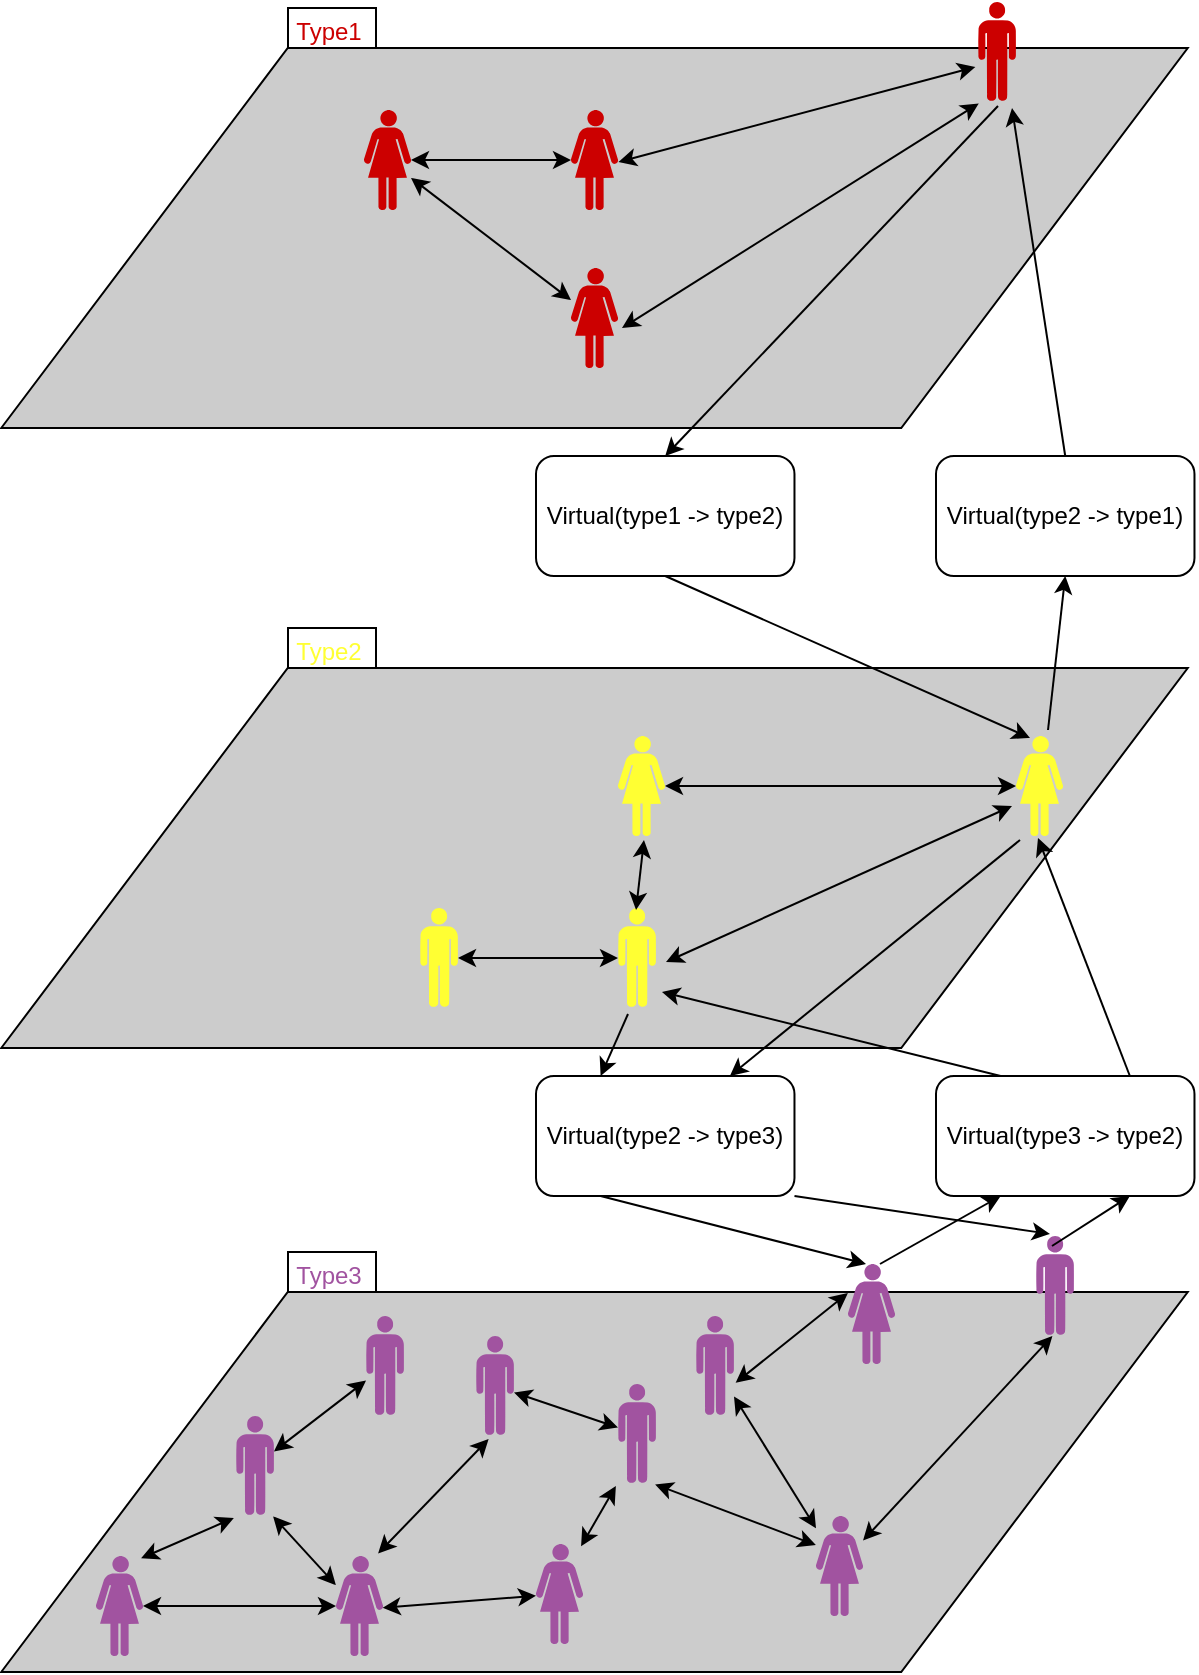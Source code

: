 <mxfile version="24.0.1" type="github">
  <diagram name="Page-1" id="404_kxYsZ5X8p2S8uvQf">
    <mxGraphModel dx="1647" dy="-85" grid="1" gridSize="10" guides="1" tooltips="1" connect="1" arrows="1" fold="1" page="1" pageScale="1" pageWidth="850" pageHeight="1100" math="0" shadow="0">
      <root>
        <mxCell id="0" />
        <mxCell id="1" parent="0" />
        <mxCell id="8ftiR1pAZEAG93mxzUA_-40" value="" style="shape=parallelogram;perimeter=parallelogramPerimeter;whiteSpace=wrap;html=1;fixedSize=1;size=143.25;fillColor=#000000;fillOpacity=20;" parent="1" vertex="1">
          <mxGeometry x="582.62" y="1768" width="593.25" height="190" as="geometry" />
        </mxCell>
        <mxCell id="0Rgwea09dTIiz1nyik_j-15" value="" style="rounded=0;whiteSpace=wrap;html=1;fillColor=none;" parent="1" vertex="1">
          <mxGeometry x="726" y="1126" width="44" height="20" as="geometry" />
        </mxCell>
        <mxCell id="8ftiR1pAZEAG93mxzUA_-39" value="" style="shape=parallelogram;perimeter=parallelogramPerimeter;whiteSpace=wrap;html=1;fixedSize=1;size=143.25;fillColor=#000000;fillOpacity=20;" parent="1" vertex="1">
          <mxGeometry x="582.62" y="1456" width="593.25" height="190" as="geometry" />
        </mxCell>
        <mxCell id="8ftiR1pAZEAG93mxzUA_-38" value="" style="shape=parallelogram;perimeter=parallelogramPerimeter;whiteSpace=wrap;html=1;fixedSize=1;size=143.25;fillColor=#000000;fillOpacity=20;" parent="1" vertex="1">
          <mxGeometry x="582.62" y="1146" width="593.25" height="190" as="geometry" />
        </mxCell>
        <mxCell id="8ftiR1pAZEAG93mxzUA_-18" value="" style="rounded=0;orthogonalLoop=1;jettySize=auto;html=1;startArrow=classic;startFill=1;" parent="1" source="8ftiR1pAZEAG93mxzUA_-8" target="8ftiR1pAZEAG93mxzUA_-17" edge="1">
          <mxGeometry relative="1" as="geometry" />
        </mxCell>
        <mxCell id="8ftiR1pAZEAG93mxzUA_-8" value="" style="verticalLabelPosition=bottom;sketch=0;html=1;fillColor=#A153A0;verticalAlign=top;align=center;pointerEvents=1;shape=mxgraph.cisco_safe.design.actor_1;" parent="1" vertex="1">
          <mxGeometry x="630" y="1900" width="23.5" height="50" as="geometry" />
        </mxCell>
        <mxCell id="8ftiR1pAZEAG93mxzUA_-16" value="" style="rounded=0;orthogonalLoop=1;jettySize=auto;html=1;startArrow=classic;startFill=1;" parent="1" source="8ftiR1pAZEAG93mxzUA_-9" target="8ftiR1pAZEAG93mxzUA_-15" edge="1">
          <mxGeometry relative="1" as="geometry" />
        </mxCell>
        <mxCell id="8ftiR1pAZEAG93mxzUA_-9" value="" style="verticalLabelPosition=bottom;sketch=0;html=1;fillColor=#A153A0;verticalAlign=top;align=center;pointerEvents=1;shape=mxgraph.cisco_safe.design.actor_2;" parent="1" vertex="1">
          <mxGeometry x="700" y="1830" width="19" height="50" as="geometry" />
        </mxCell>
        <mxCell id="8ftiR1pAZEAG93mxzUA_-10" value="" style="verticalLabelPosition=bottom;sketch=0;html=1;fillColor=#A153A0;verticalAlign=top;align=center;pointerEvents=1;shape=mxgraph.cisco_safe.design.actor_2;" parent="1" vertex="1">
          <mxGeometry x="1100" y="1740" width="19" height="50" as="geometry" />
        </mxCell>
        <mxCell id="8ftiR1pAZEAG93mxzUA_-11" value="" style="verticalLabelPosition=bottom;sketch=0;html=1;fillColor=#CC0000;verticalAlign=top;align=center;pointerEvents=1;shape=mxgraph.cisco_safe.design.actor_2;" parent="1" vertex="1">
          <mxGeometry x="1071" y="1123" width="19" height="50" as="geometry" />
        </mxCell>
        <mxCell id="0Rgwea09dTIiz1nyik_j-6" value="" style="rounded=0;orthogonalLoop=1;jettySize=auto;html=1;startArrow=classic;startFill=1;" parent="1" source="8ftiR1pAZEAG93mxzUA_-12" target="0Rgwea09dTIiz1nyik_j-5" edge="1">
          <mxGeometry relative="1" as="geometry" />
        </mxCell>
        <mxCell id="8ftiR1pAZEAG93mxzUA_-12" value="" style="verticalLabelPosition=bottom;sketch=0;html=1;fillColor=#FFFF33;verticalAlign=top;align=center;pointerEvents=1;shape=mxgraph.cisco_safe.design.actor_1;" parent="1" vertex="1">
          <mxGeometry x="1090" y="1490" width="23.5" height="50" as="geometry" />
        </mxCell>
        <mxCell id="8ftiR1pAZEAG93mxzUA_-14" value="" style="endArrow=classic;html=1;rounded=0;exitX=0.959;exitY=0.023;exitDx=0;exitDy=0;exitPerimeter=0;entryX=-0.056;entryY=1.019;entryDx=0;entryDy=0;entryPerimeter=0;startArrow=classic;startFill=1;" parent="1" source="8ftiR1pAZEAG93mxzUA_-8" target="8ftiR1pAZEAG93mxzUA_-9" edge="1">
          <mxGeometry width="50" height="50" relative="1" as="geometry">
            <mxPoint x="566" y="1890" as="sourcePoint" />
            <mxPoint x="616" y="1840" as="targetPoint" />
          </mxGeometry>
        </mxCell>
        <mxCell id="8ftiR1pAZEAG93mxzUA_-15" value="" style="verticalLabelPosition=bottom;sketch=0;html=1;fillColor=#A153A0;verticalAlign=top;align=center;pointerEvents=1;shape=mxgraph.cisco_safe.design.actor_2;" parent="1" vertex="1">
          <mxGeometry x="765" y="1780" width="19" height="50" as="geometry" />
        </mxCell>
        <mxCell id="8ftiR1pAZEAG93mxzUA_-17" value="" style="verticalLabelPosition=bottom;sketch=0;html=1;fillColor=#A153A0;verticalAlign=top;align=center;pointerEvents=1;shape=mxgraph.cisco_safe.design.actor_1;" parent="1" vertex="1">
          <mxGeometry x="750" y="1900" width="23.5" height="50" as="geometry" />
        </mxCell>
        <mxCell id="8ftiR1pAZEAG93mxzUA_-19" value="" style="rounded=0;orthogonalLoop=1;jettySize=auto;html=1;startArrow=classic;startFill=1;exitX=0.977;exitY=1.004;exitDx=0;exitDy=0;exitPerimeter=0;entryX=-0.003;entryY=0.291;entryDx=0;entryDy=0;entryPerimeter=0;" parent="1" source="8ftiR1pAZEAG93mxzUA_-9" target="8ftiR1pAZEAG93mxzUA_-17" edge="1">
          <mxGeometry relative="1" as="geometry">
            <mxPoint x="650" y="1994" as="sourcePoint" />
            <mxPoint x="773" y="1986" as="targetPoint" />
          </mxGeometry>
        </mxCell>
        <mxCell id="8ftiR1pAZEAG93mxzUA_-20" value="" style="rounded=0;orthogonalLoop=1;jettySize=auto;html=1;startArrow=classic;startFill=1;entryX=0.993;entryY=0.517;entryDx=0;entryDy=0;entryPerimeter=0;" parent="1" source="8ftiR1pAZEAG93mxzUA_-21" target="8ftiR1pAZEAG93mxzUA_-17" edge="1">
          <mxGeometry relative="1" as="geometry" />
        </mxCell>
        <mxCell id="8ftiR1pAZEAG93mxzUA_-21" value="" style="verticalLabelPosition=bottom;sketch=0;html=1;fillColor=#A153A0;verticalAlign=top;align=center;pointerEvents=1;shape=mxgraph.cisco_safe.design.actor_1;" parent="1" vertex="1">
          <mxGeometry x="850" y="1894" width="23.5" height="50" as="geometry" />
        </mxCell>
        <mxCell id="8ftiR1pAZEAG93mxzUA_-22" value="" style="rounded=0;orthogonalLoop=1;jettySize=auto;html=1;startArrow=classic;startFill=1;" parent="1" source="8ftiR1pAZEAG93mxzUA_-23" target="8ftiR1pAZEAG93mxzUA_-25" edge="1">
          <mxGeometry relative="1" as="geometry" />
        </mxCell>
        <mxCell id="8ftiR1pAZEAG93mxzUA_-23" value="" style="verticalLabelPosition=bottom;sketch=0;html=1;fillColor=#A153A0;verticalAlign=top;align=center;pointerEvents=1;shape=mxgraph.cisco_safe.design.actor_2;" parent="1" vertex="1">
          <mxGeometry x="891" y="1814" width="19" height="50" as="geometry" />
        </mxCell>
        <mxCell id="8ftiR1pAZEAG93mxzUA_-24" value="" style="endArrow=classic;html=1;rounded=0;exitX=0.959;exitY=0.023;exitDx=0;exitDy=0;exitPerimeter=0;entryX=-0.056;entryY=1.019;entryDx=0;entryDy=0;entryPerimeter=0;startArrow=classic;startFill=1;" parent="1" source="8ftiR1pAZEAG93mxzUA_-21" target="8ftiR1pAZEAG93mxzUA_-23" edge="1">
          <mxGeometry width="50" height="50" relative="1" as="geometry">
            <mxPoint x="776" y="1850" as="sourcePoint" />
            <mxPoint x="826" y="1800" as="targetPoint" />
          </mxGeometry>
        </mxCell>
        <mxCell id="8ftiR1pAZEAG93mxzUA_-25" value="" style="verticalLabelPosition=bottom;sketch=0;html=1;fillColor=#A153A0;verticalAlign=top;align=center;pointerEvents=1;shape=mxgraph.cisco_safe.design.actor_2;" parent="1" vertex="1">
          <mxGeometry x="820" y="1790" width="19" height="50" as="geometry" />
        </mxCell>
        <mxCell id="8ftiR1pAZEAG93mxzUA_-26" value="" style="verticalLabelPosition=bottom;sketch=0;html=1;fillColor=#A153A0;verticalAlign=top;align=center;pointerEvents=1;shape=mxgraph.cisco_safe.design.actor_1;" parent="1" vertex="1">
          <mxGeometry x="990" y="1880" width="23.5" height="50" as="geometry" />
        </mxCell>
        <mxCell id="8ftiR1pAZEAG93mxzUA_-27" value="" style="rounded=0;orthogonalLoop=1;jettySize=auto;html=1;startArrow=classic;startFill=1;exitX=0.977;exitY=1.004;exitDx=0;exitDy=0;exitPerimeter=0;entryX=-0.003;entryY=0.291;entryDx=0;entryDy=0;entryPerimeter=0;" parent="1" source="8ftiR1pAZEAG93mxzUA_-23" target="8ftiR1pAZEAG93mxzUA_-26" edge="1">
          <mxGeometry relative="1" as="geometry">
            <mxPoint x="860" y="1954" as="sourcePoint" />
            <mxPoint x="983" y="1946" as="targetPoint" />
          </mxGeometry>
        </mxCell>
        <mxCell id="8ftiR1pAZEAG93mxzUA_-28" value="" style="rounded=0;orthogonalLoop=1;jettySize=auto;html=1;startArrow=classic;startFill=1;exitX=0.332;exitY=1.031;exitDx=0;exitDy=0;exitPerimeter=0;entryX=0.896;entryY=-0.026;entryDx=0;entryDy=0;entryPerimeter=0;" parent="1" source="8ftiR1pAZEAG93mxzUA_-25" target="8ftiR1pAZEAG93mxzUA_-17" edge="1">
          <mxGeometry relative="1" as="geometry">
            <mxPoint x="695" y="1940" as="sourcePoint" />
            <mxPoint x="773" y="1975" as="targetPoint" />
          </mxGeometry>
        </mxCell>
        <mxCell id="8ftiR1pAZEAG93mxzUA_-33" value="" style="rounded=0;orthogonalLoop=1;jettySize=auto;html=1;startArrow=classic;startFill=1;" parent="1" source="8ftiR1pAZEAG93mxzUA_-29" target="8ftiR1pAZEAG93mxzUA_-26" edge="1">
          <mxGeometry relative="1" as="geometry" />
        </mxCell>
        <mxCell id="8ftiR1pAZEAG93mxzUA_-29" value="" style="verticalLabelPosition=bottom;sketch=0;html=1;fillColor=#A153A0;verticalAlign=top;align=center;pointerEvents=1;shape=mxgraph.cisco_safe.design.actor_2;" parent="1" vertex="1">
          <mxGeometry x="930" y="1780" width="19" height="50" as="geometry" />
        </mxCell>
        <mxCell id="8ftiR1pAZEAG93mxzUA_-30" value="" style="verticalLabelPosition=bottom;sketch=0;html=1;fillColor=#A153A0;verticalAlign=top;align=center;pointerEvents=1;shape=mxgraph.cisco_safe.design.actor_1;" parent="1" vertex="1">
          <mxGeometry x="1006" y="1754" width="23.5" height="50" as="geometry" />
        </mxCell>
        <mxCell id="8ftiR1pAZEAG93mxzUA_-31" value="" style="rounded=0;orthogonalLoop=1;jettySize=auto;html=1;startArrow=classic;startFill=1;exitX=1.043;exitY=0.668;exitDx=0;exitDy=0;exitPerimeter=0;entryX=-0.003;entryY=0.291;entryDx=0;entryDy=0;entryPerimeter=0;" parent="1" source="8ftiR1pAZEAG93mxzUA_-29" target="8ftiR1pAZEAG93mxzUA_-30" edge="1">
          <mxGeometry relative="1" as="geometry">
            <mxPoint x="908.37" y="1884" as="sourcePoint" />
            <mxPoint x="1031.37" y="1876" as="targetPoint" />
          </mxGeometry>
        </mxCell>
        <mxCell id="0Rgwea09dTIiz1nyik_j-4" value="" style="rounded=0;orthogonalLoop=1;jettySize=auto;html=1;startArrow=classic;startFill=1;" parent="1" source="8ftiR1pAZEAG93mxzUA_-36" target="0Rgwea09dTIiz1nyik_j-3" edge="1">
          <mxGeometry relative="1" as="geometry" />
        </mxCell>
        <mxCell id="8ftiR1pAZEAG93mxzUA_-36" value="" style="verticalLabelPosition=bottom;sketch=0;html=1;fillColor=#FFFF33;verticalAlign=top;align=center;pointerEvents=1;shape=mxgraph.cisco_safe.design.actor_2;" parent="1" vertex="1">
          <mxGeometry x="891" y="1576" width="19" height="50" as="geometry" />
        </mxCell>
        <mxCell id="0Rgwea09dTIiz1nyik_j-30" value="" style="rounded=0;orthogonalLoop=1;jettySize=auto;html=1;startArrow=classic;startFill=1;" parent="1" source="8ftiR1pAZEAG93mxzUA_-37" target="0Rgwea09dTIiz1nyik_j-29" edge="1">
          <mxGeometry relative="1" as="geometry" />
        </mxCell>
        <mxCell id="8ftiR1pAZEAG93mxzUA_-37" value="" style="verticalLabelPosition=bottom;sketch=0;html=1;fillColor=#CC0000;verticalAlign=top;align=center;pointerEvents=1;shape=mxgraph.cisco_safe.design.actor_1;" parent="1" vertex="1">
          <mxGeometry x="867.5" y="1177" width="23.5" height="50" as="geometry" />
        </mxCell>
        <mxCell id="0Rgwea09dTIiz1nyik_j-2" value="" style="rounded=0;orthogonalLoop=1;jettySize=auto;html=1;startArrow=classic;startFill=1;exitX=1.263;exitY=0.54;exitDx=0;exitDy=0;exitPerimeter=0;entryX=-0.085;entryY=0.7;entryDx=0;entryDy=0;entryPerimeter=0;" parent="1" source="8ftiR1pAZEAG93mxzUA_-36" target="8ftiR1pAZEAG93mxzUA_-12" edge="1">
          <mxGeometry relative="1" as="geometry">
            <mxPoint x="960" y="1769" as="sourcePoint" />
            <mxPoint x="1016" y="1725" as="targetPoint" />
          </mxGeometry>
        </mxCell>
        <mxCell id="0Rgwea09dTIiz1nyik_j-3" value="" style="verticalLabelPosition=bottom;sketch=0;html=1;fillColor=#FFFF33;verticalAlign=top;align=center;pointerEvents=1;shape=mxgraph.cisco_safe.design.actor_2;" parent="1" vertex="1">
          <mxGeometry x="792" y="1576" width="19" height="50" as="geometry" />
        </mxCell>
        <mxCell id="0Rgwea09dTIiz1nyik_j-5" value="" style="verticalLabelPosition=bottom;sketch=0;html=1;fillColor=#FFFF33;verticalAlign=top;align=center;pointerEvents=1;shape=mxgraph.cisco_safe.design.actor_1;" parent="1" vertex="1">
          <mxGeometry x="891" y="1490" width="23.5" height="50" as="geometry" />
        </mxCell>
        <mxCell id="0Rgwea09dTIiz1nyik_j-7" value="" style="rounded=0;orthogonalLoop=1;jettySize=auto;html=1;startArrow=classic;startFill=1;exitX=0.474;exitY=0.02;exitDx=0;exitDy=0;exitPerimeter=0;entryX=0.553;entryY=1.04;entryDx=0;entryDy=0;entryPerimeter=0;" parent="1" source="8ftiR1pAZEAG93mxzUA_-36" target="0Rgwea09dTIiz1nyik_j-5" edge="1">
          <mxGeometry relative="1" as="geometry">
            <mxPoint x="901" y="1611" as="sourcePoint" />
            <mxPoint x="821" y="1611" as="targetPoint" />
          </mxGeometry>
        </mxCell>
        <mxCell id="0Rgwea09dTIiz1nyik_j-14" value="&lt;font color=&quot;#cc0000&quot;&gt;Type1&lt;/font&gt;" style="text;html=1;align=center;verticalAlign=middle;resizable=0;points=[];autosize=1;strokeColor=none;fillColor=none;" parent="1" vertex="1">
          <mxGeometry x="716" y="1123" width="60" height="30" as="geometry" />
        </mxCell>
        <mxCell id="0Rgwea09dTIiz1nyik_j-16" value="" style="rounded=0;whiteSpace=wrap;html=1;fillColor=none;" parent="1" vertex="1">
          <mxGeometry x="726" y="1436" width="44" height="20" as="geometry" />
        </mxCell>
        <mxCell id="0Rgwea09dTIiz1nyik_j-17" value="&lt;font color=&quot;#ffff33&quot;&gt;Type2&lt;/font&gt;" style="text;html=1;align=center;verticalAlign=middle;resizable=0;points=[];autosize=1;strokeColor=none;fillColor=none;" parent="1" vertex="1">
          <mxGeometry x="716" y="1433" width="60" height="30" as="geometry" />
        </mxCell>
        <mxCell id="0Rgwea09dTIiz1nyik_j-18" value="" style="rounded=0;whiteSpace=wrap;html=1;fillColor=none;" parent="1" vertex="1">
          <mxGeometry x="726" y="1748" width="44" height="20" as="geometry" />
        </mxCell>
        <mxCell id="0Rgwea09dTIiz1nyik_j-19" value="&lt;font color=&quot;#a153a0&quot;&gt;Type3&lt;/font&gt;" style="text;html=1;align=center;verticalAlign=middle;resizable=0;points=[];autosize=1;strokeColor=none;fillColor=none;" parent="1" vertex="1">
          <mxGeometry x="716" y="1745" width="60" height="30" as="geometry" />
        </mxCell>
        <mxCell id="8ftiR1pAZEAG93mxzUA_-34" value="" style="rounded=0;orthogonalLoop=1;jettySize=auto;html=1;entryX=0.431;entryY=1;entryDx=0;entryDy=0;entryPerimeter=0;startArrow=classic;startFill=1;" parent="1" source="8ftiR1pAZEAG93mxzUA_-26" target="8ftiR1pAZEAG93mxzUA_-10" edge="1">
          <mxGeometry relative="1" as="geometry" />
        </mxCell>
        <mxCell id="0Rgwea09dTIiz1nyik_j-28" value="" style="rounded=0;orthogonalLoop=1;jettySize=auto;html=1;startArrow=classic;startFill=1;entryX=1.009;entryY=0.52;entryDx=0;entryDy=0;entryPerimeter=0;exitX=-0.069;exitY=0.649;exitDx=0;exitDy=0;exitPerimeter=0;" parent="1" source="8ftiR1pAZEAG93mxzUA_-11" target="8ftiR1pAZEAG93mxzUA_-37" edge="1">
          <mxGeometry relative="1" as="geometry">
            <mxPoint x="1100" y="1471" as="sourcePoint" />
            <mxPoint x="925" y="1471" as="targetPoint" />
          </mxGeometry>
        </mxCell>
        <mxCell id="0Rgwea09dTIiz1nyik_j-32" value="" style="rounded=0;orthogonalLoop=1;jettySize=auto;html=1;startArrow=classic;startFill=1;" parent="1" source="0Rgwea09dTIiz1nyik_j-29" target="0Rgwea09dTIiz1nyik_j-31" edge="1">
          <mxGeometry relative="1" as="geometry" />
        </mxCell>
        <mxCell id="0Rgwea09dTIiz1nyik_j-29" value="" style="verticalLabelPosition=bottom;sketch=0;html=1;fillColor=#CC0000;verticalAlign=top;align=center;pointerEvents=1;shape=mxgraph.cisco_safe.design.actor_1;" parent="1" vertex="1">
          <mxGeometry x="764" y="1177" width="23.5" height="50" as="geometry" />
        </mxCell>
        <mxCell id="0Rgwea09dTIiz1nyik_j-31" value="" style="verticalLabelPosition=bottom;sketch=0;html=1;fillColor=#CC0000;verticalAlign=top;align=center;pointerEvents=1;shape=mxgraph.cisco_safe.design.actor_1;" parent="1" vertex="1">
          <mxGeometry x="867.5" y="1256" width="23.5" height="50" as="geometry" />
        </mxCell>
        <mxCell id="0Rgwea09dTIiz1nyik_j-33" value="" style="rounded=0;orthogonalLoop=1;jettySize=auto;html=1;startArrow=classic;startFill=1;entryX=1.083;entryY=0.601;entryDx=0;entryDy=0;entryPerimeter=0;exitX=0.022;exitY=1.014;exitDx=0;exitDy=0;exitPerimeter=0;" parent="1" source="8ftiR1pAZEAG93mxzUA_-11" target="0Rgwea09dTIiz1nyik_j-31" edge="1">
          <mxGeometry relative="1" as="geometry">
            <mxPoint x="797" y="1221" as="sourcePoint" />
            <mxPoint x="878" y="1282" as="targetPoint" />
          </mxGeometry>
        </mxCell>
        <mxCell id="3WU5Y8xsvsnA2mtap3Ex-2" value="Virtual(type3 -&amp;gt; type2)" style="rounded=1;whiteSpace=wrap;html=1;" parent="1" vertex="1">
          <mxGeometry x="1050" y="1660" width="129.24" height="60" as="geometry" />
        </mxCell>
        <mxCell id="3WU5Y8xsvsnA2mtap3Ex-3" style="rounded=0;orthogonalLoop=1;jettySize=auto;html=1;exitX=0.75;exitY=0;exitDx=0;exitDy=0;entryX=0.468;entryY=1.02;entryDx=0;entryDy=0;entryPerimeter=0;" parent="1" source="3WU5Y8xsvsnA2mtap3Ex-2" target="8ftiR1pAZEAG93mxzUA_-12" edge="1">
          <mxGeometry relative="1" as="geometry" />
        </mxCell>
        <mxCell id="3WU5Y8xsvsnA2mtap3Ex-4" style="rounded=0;orthogonalLoop=1;jettySize=auto;html=1;exitX=0.25;exitY=0;exitDx=0;exitDy=0;entryX=1.158;entryY=0.84;entryDx=0;entryDy=0;entryPerimeter=0;" parent="1" source="3WU5Y8xsvsnA2mtap3Ex-2" target="8ftiR1pAZEAG93mxzUA_-36" edge="1">
          <mxGeometry relative="1" as="geometry" />
        </mxCell>
        <mxCell id="3WU5Y8xsvsnA2mtap3Ex-5" style="rounded=0;orthogonalLoop=1;jettySize=auto;html=1;exitX=0.25;exitY=1;exitDx=0;exitDy=0;entryX=0.681;entryY=0;entryDx=0;entryDy=0;entryPerimeter=0;endArrow=none;endFill=0;startArrow=classic;startFill=1;" parent="1" source="3WU5Y8xsvsnA2mtap3Ex-2" target="8ftiR1pAZEAG93mxzUA_-30" edge="1">
          <mxGeometry relative="1" as="geometry" />
        </mxCell>
        <mxCell id="3WU5Y8xsvsnA2mtap3Ex-6" style="rounded=0;orthogonalLoop=1;jettySize=auto;html=1;exitX=0.75;exitY=1;exitDx=0;exitDy=0;entryX=0.421;entryY=0.1;entryDx=0;entryDy=0;entryPerimeter=0;endArrow=none;endFill=0;startArrow=classic;startFill=1;" parent="1" source="3WU5Y8xsvsnA2mtap3Ex-2" target="8ftiR1pAZEAG93mxzUA_-10" edge="1">
          <mxGeometry relative="1" as="geometry" />
        </mxCell>
        <mxCell id="nPn_2-71ksG3-iKqa8in-1" value="Virtual(type2 -&amp;gt; type3)" style="rounded=1;whiteSpace=wrap;html=1;" vertex="1" parent="1">
          <mxGeometry x="850" y="1660" width="129.24" height="60" as="geometry" />
        </mxCell>
        <mxCell id="nPn_2-71ksG3-iKqa8in-2" style="rounded=0;orthogonalLoop=1;jettySize=auto;html=1;exitX=0.25;exitY=1;exitDx=0;exitDy=0;entryX=0.383;entryY=0;entryDx=0;entryDy=0;entryPerimeter=0;endArrow=classic;endFill=1;startArrow=none;startFill=0;" edge="1" parent="1" source="nPn_2-71ksG3-iKqa8in-1" target="8ftiR1pAZEAG93mxzUA_-30">
          <mxGeometry relative="1" as="geometry">
            <mxPoint x="1092" y="1730" as="sourcePoint" />
            <mxPoint x="1032" y="1764" as="targetPoint" />
          </mxGeometry>
        </mxCell>
        <mxCell id="nPn_2-71ksG3-iKqa8in-3" style="rounded=0;orthogonalLoop=1;jettySize=auto;html=1;exitX=1;exitY=1;exitDx=0;exitDy=0;entryX=0.368;entryY=-0.02;entryDx=0;entryDy=0;entryPerimeter=0;endArrow=classic;endFill=1;startArrow=none;startFill=0;" edge="1" parent="1" source="nPn_2-71ksG3-iKqa8in-1" target="8ftiR1pAZEAG93mxzUA_-10">
          <mxGeometry relative="1" as="geometry">
            <mxPoint x="1157" y="1730" as="sourcePoint" />
            <mxPoint x="1118" y="1755" as="targetPoint" />
          </mxGeometry>
        </mxCell>
        <mxCell id="nPn_2-71ksG3-iKqa8in-4" style="rounded=0;orthogonalLoop=1;jettySize=auto;html=1;exitX=0.263;exitY=1.06;exitDx=0;exitDy=0;entryX=0.25;entryY=0;entryDx=0;entryDy=0;endArrow=classic;endFill=1;startArrow=none;startFill=0;exitPerimeter=0;" edge="1" parent="1" source="8ftiR1pAZEAG93mxzUA_-36" target="nPn_2-71ksG3-iKqa8in-1">
          <mxGeometry relative="1" as="geometry">
            <mxPoint x="892" y="1730" as="sourcePoint" />
            <mxPoint x="1025" y="1764" as="targetPoint" />
          </mxGeometry>
        </mxCell>
        <mxCell id="nPn_2-71ksG3-iKqa8in-5" style="rounded=0;orthogonalLoop=1;jettySize=auto;html=1;exitX=0.085;exitY=1.04;exitDx=0;exitDy=0;entryX=0.75;entryY=0;entryDx=0;entryDy=0;endArrow=classic;endFill=1;startArrow=none;startFill=0;exitPerimeter=0;" edge="1" parent="1" source="8ftiR1pAZEAG93mxzUA_-12" target="nPn_2-71ksG3-iKqa8in-1">
          <mxGeometry relative="1" as="geometry">
            <mxPoint x="906" y="1639" as="sourcePoint" />
            <mxPoint x="892" y="1670" as="targetPoint" />
          </mxGeometry>
        </mxCell>
        <mxCell id="nPn_2-71ksG3-iKqa8in-6" value="Virtual(type2 -&amp;gt; type1)" style="rounded=1;whiteSpace=wrap;html=1;" vertex="1" parent="1">
          <mxGeometry x="1050" y="1350" width="129.24" height="60" as="geometry" />
        </mxCell>
        <mxCell id="nPn_2-71ksG3-iKqa8in-7" value="Virtual(type1 -&amp;gt; type2)" style="rounded=1;whiteSpace=wrap;html=1;" vertex="1" parent="1">
          <mxGeometry x="850" y="1350" width="129.24" height="60" as="geometry" />
        </mxCell>
        <mxCell id="nPn_2-71ksG3-iKqa8in-8" style="rounded=0;orthogonalLoop=1;jettySize=auto;html=1;exitX=0.5;exitY=0;exitDx=0;exitDy=0;entryX=0.895;entryY=1.06;entryDx=0;entryDy=0;entryPerimeter=0;" edge="1" parent="1" source="nPn_2-71ksG3-iKqa8in-6" target="8ftiR1pAZEAG93mxzUA_-11">
          <mxGeometry relative="1" as="geometry" />
        </mxCell>
        <mxCell id="nPn_2-71ksG3-iKqa8in-9" style="rounded=0;orthogonalLoop=1;jettySize=auto;html=1;exitX=0.5;exitY=1;exitDx=0;exitDy=0;entryX=0.298;entryY=0.02;entryDx=0;entryDy=0;entryPerimeter=0;" edge="1" parent="1" source="nPn_2-71ksG3-iKqa8in-7" target="8ftiR1pAZEAG93mxzUA_-12">
          <mxGeometry relative="1" as="geometry" />
        </mxCell>
        <mxCell id="nPn_2-71ksG3-iKqa8in-10" style="rounded=0;orthogonalLoop=1;jettySize=auto;html=1;exitX=0.681;exitY=-0.06;exitDx=0;exitDy=0;entryX=0.5;entryY=1;entryDx=0;entryDy=0;exitPerimeter=0;" edge="1" parent="1" source="8ftiR1pAZEAG93mxzUA_-12" target="nPn_2-71ksG3-iKqa8in-6">
          <mxGeometry relative="1" as="geometry">
            <mxPoint x="1125" y="1360" as="sourcePoint" />
            <mxPoint x="1098" y="1186" as="targetPoint" />
          </mxGeometry>
        </mxCell>
        <mxCell id="nPn_2-71ksG3-iKqa8in-11" style="rounded=0;orthogonalLoop=1;jettySize=auto;html=1;exitX=0.526;exitY=1.04;exitDx=0;exitDy=0;entryX=0.5;entryY=0;entryDx=0;entryDy=0;exitPerimeter=0;" edge="1" parent="1" source="8ftiR1pAZEAG93mxzUA_-11" target="nPn_2-71ksG3-iKqa8in-7">
          <mxGeometry relative="1" as="geometry">
            <mxPoint x="925" y="1420" as="sourcePoint" />
            <mxPoint x="1107" y="1501" as="targetPoint" />
          </mxGeometry>
        </mxCell>
      </root>
    </mxGraphModel>
  </diagram>
</mxfile>
